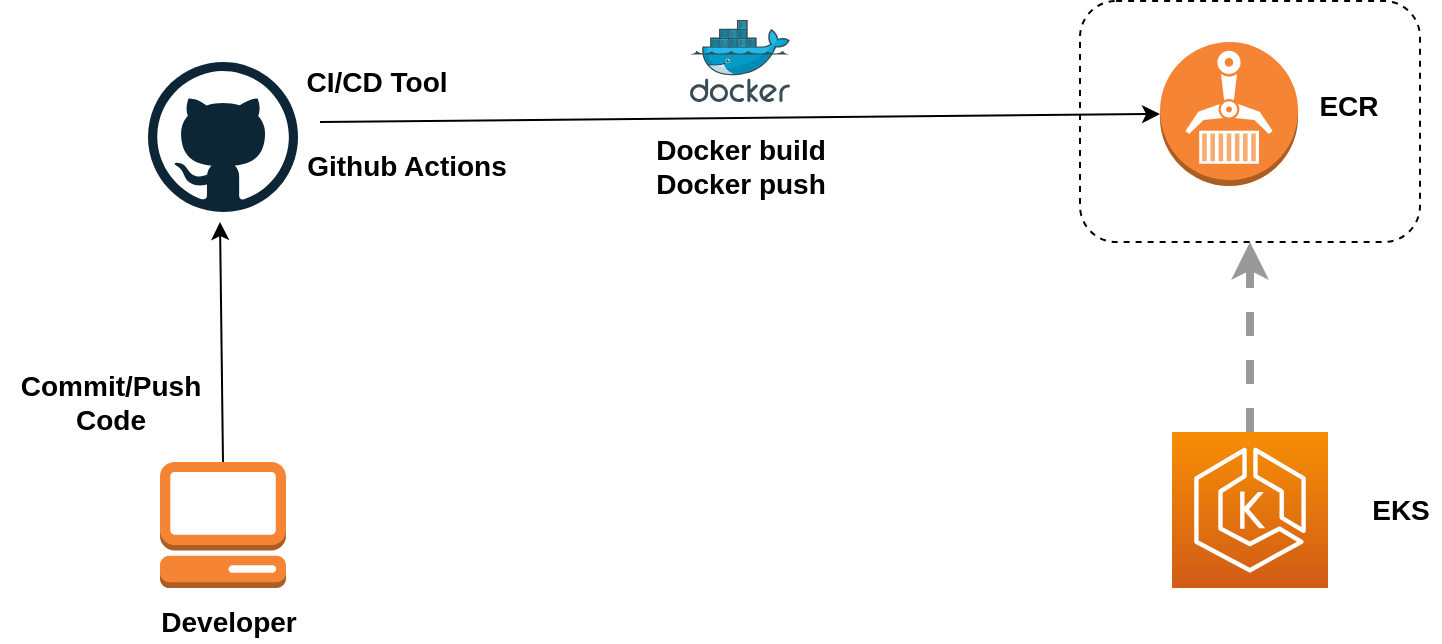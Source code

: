 <mxfile version="16.4.6" type="github">
  <diagram id="Q5RIAD2cD9YBgS0GePl_" name="Page-1">
    <mxGraphModel dx="868" dy="482" grid="1" gridSize="10" guides="1" tooltips="1" connect="1" arrows="1" fold="1" page="1" pageScale="1" pageWidth="850" pageHeight="1100" math="0" shadow="0">
      <root>
        <mxCell id="0" />
        <mxCell id="1" parent="0" />
        <mxCell id="VkAZfQTMKmoaj7vAUW4v-1" value="" style="outlineConnect=0;dashed=0;verticalLabelPosition=bottom;verticalAlign=top;align=center;html=1;shape=mxgraph.aws3.management_console;fillColor=#F58534;gradientColor=none;" vertex="1" parent="1">
          <mxGeometry x="100" y="340" width="63" height="63" as="geometry" />
        </mxCell>
        <mxCell id="VkAZfQTMKmoaj7vAUW4v-2" value="" style="dashed=0;outlineConnect=0;html=1;align=center;labelPosition=center;verticalLabelPosition=bottom;verticalAlign=top;shape=mxgraph.weblogos.github" vertex="1" parent="1">
          <mxGeometry x="94" y="140" width="75" height="75" as="geometry" />
        </mxCell>
        <mxCell id="VkAZfQTMKmoaj7vAUW4v-3" value="" style="outlineConnect=0;dashed=0;verticalLabelPosition=bottom;verticalAlign=top;align=center;html=1;shape=mxgraph.aws3.ecr;fillColor=#F58534;gradientColor=none;" vertex="1" parent="1">
          <mxGeometry x="600" y="130" width="69" height="72" as="geometry" />
        </mxCell>
        <mxCell id="VkAZfQTMKmoaj7vAUW4v-25" value="" style="edgeStyle=orthogonalEdgeStyle;rounded=0;orthogonalLoop=1;jettySize=auto;html=1;fontSize=14;dashed=1;strokeWidth=4;strokeColor=#999999;" edge="1" parent="1" source="VkAZfQTMKmoaj7vAUW4v-5" target="VkAZfQTMKmoaj7vAUW4v-23">
          <mxGeometry relative="1" as="geometry" />
        </mxCell>
        <mxCell id="VkAZfQTMKmoaj7vAUW4v-5" value="" style="sketch=0;points=[[0,0,0],[0.25,0,0],[0.5,0,0],[0.75,0,0],[1,0,0],[0,1,0],[0.25,1,0],[0.5,1,0],[0.75,1,0],[1,1,0],[0,0.25,0],[0,0.5,0],[0,0.75,0],[1,0.25,0],[1,0.5,0],[1,0.75,0]];outlineConnect=0;fontColor=#232F3E;gradientColor=#F78E04;gradientDirection=north;fillColor=#D05C17;strokeColor=#ffffff;dashed=0;verticalLabelPosition=bottom;verticalAlign=top;align=center;html=1;fontSize=12;fontStyle=0;aspect=fixed;shape=mxgraph.aws4.resourceIcon;resIcon=mxgraph.aws4.eks;" vertex="1" parent="1">
          <mxGeometry x="606" y="325" width="78" height="78" as="geometry" />
        </mxCell>
        <mxCell id="VkAZfQTMKmoaj7vAUW4v-6" value="" style="sketch=0;aspect=fixed;html=1;points=[];align=center;image;fontSize=12;image=img/lib/mscae/Docker.svg;" vertex="1" parent="1">
          <mxGeometry x="365" y="119" width="50" height="41" as="geometry" />
        </mxCell>
        <mxCell id="VkAZfQTMKmoaj7vAUW4v-11" value="" style="endArrow=classic;html=1;rounded=0;exitX=0.5;exitY=0;exitDx=0;exitDy=0;exitPerimeter=0;" edge="1" parent="1" source="VkAZfQTMKmoaj7vAUW4v-1">
          <mxGeometry width="50" height="50" relative="1" as="geometry">
            <mxPoint x="130" y="320" as="sourcePoint" />
            <mxPoint x="130" y="220" as="targetPoint" />
          </mxGeometry>
        </mxCell>
        <mxCell id="VkAZfQTMKmoaj7vAUW4v-14" value="" style="endArrow=classic;html=1;rounded=0;entryX=0;entryY=0.5;entryDx=0;entryDy=0;entryPerimeter=0;" edge="1" parent="1" target="VkAZfQTMKmoaj7vAUW4v-3">
          <mxGeometry width="50" height="50" relative="1" as="geometry">
            <mxPoint x="180" y="170" as="sourcePoint" />
            <mxPoint x="230" y="120" as="targetPoint" />
          </mxGeometry>
        </mxCell>
        <mxCell id="VkAZfQTMKmoaj7vAUW4v-17" value="&lt;b&gt;&lt;font style=&quot;font-size: 14px&quot;&gt;Commit/Push&lt;br&gt;Code&lt;/font&gt;&lt;/b&gt;" style="text;html=1;resizable=0;autosize=1;align=center;verticalAlign=middle;points=[];fillColor=none;strokeColor=none;rounded=0;" vertex="1" parent="1">
          <mxGeometry x="20" y="290" width="110" height="40" as="geometry" />
        </mxCell>
        <mxCell id="VkAZfQTMKmoaj7vAUW4v-18" value="&lt;b&gt;Developer&lt;/b&gt;" style="text;html=1;resizable=0;autosize=1;align=center;verticalAlign=middle;points=[];fillColor=none;strokeColor=none;rounded=0;fontSize=14;" vertex="1" parent="1">
          <mxGeometry x="94" y="410" width="80" height="20" as="geometry" />
        </mxCell>
        <mxCell id="VkAZfQTMKmoaj7vAUW4v-19" value="&lt;b&gt;CI/CD Tool&lt;/b&gt;" style="text;html=1;resizable=0;autosize=1;align=center;verticalAlign=middle;points=[];fillColor=none;strokeColor=none;rounded=0;fontSize=14;" vertex="1" parent="1">
          <mxGeometry x="163" y="140" width="90" height="20" as="geometry" />
        </mxCell>
        <mxCell id="VkAZfQTMKmoaj7vAUW4v-20" value="&lt;b&gt;Github Actions&lt;/b&gt;" style="text;html=1;resizable=0;autosize=1;align=center;verticalAlign=middle;points=[];fillColor=none;strokeColor=none;rounded=0;fontSize=14;" vertex="1" parent="1">
          <mxGeometry x="163" y="182" width="120" height="20" as="geometry" />
        </mxCell>
        <mxCell id="VkAZfQTMKmoaj7vAUW4v-21" value="&lt;b&gt;Docker build&lt;br&gt;Docker push&lt;/b&gt;" style="text;html=1;resizable=0;autosize=1;align=center;verticalAlign=middle;points=[];fillColor=none;strokeColor=none;rounded=0;fontSize=14;" vertex="1" parent="1">
          <mxGeometry x="340" y="172" width="100" height="40" as="geometry" />
        </mxCell>
        <mxCell id="VkAZfQTMKmoaj7vAUW4v-22" value="&lt;b&gt;ECR&lt;/b&gt;" style="text;html=1;resizable=0;autosize=1;align=center;verticalAlign=middle;points=[];fillColor=none;strokeColor=none;rounded=0;fontSize=14;" vertex="1" parent="1">
          <mxGeometry x="669" y="152" width="50" height="20" as="geometry" />
        </mxCell>
        <mxCell id="VkAZfQTMKmoaj7vAUW4v-23" value="" style="rounded=1;whiteSpace=wrap;html=1;fontSize=14;fillColor=none;dashed=1;" vertex="1" parent="1">
          <mxGeometry x="560" y="109.5" width="170" height="120.5" as="geometry" />
        </mxCell>
        <mxCell id="VkAZfQTMKmoaj7vAUW4v-26" value="&lt;b&gt;EKS&lt;/b&gt;" style="text;html=1;resizable=0;autosize=1;align=center;verticalAlign=middle;points=[];fillColor=none;strokeColor=none;rounded=0;dashed=1;fontSize=14;" vertex="1" parent="1">
          <mxGeometry x="700" y="354" width="40" height="20" as="geometry" />
        </mxCell>
      </root>
    </mxGraphModel>
  </diagram>
</mxfile>
